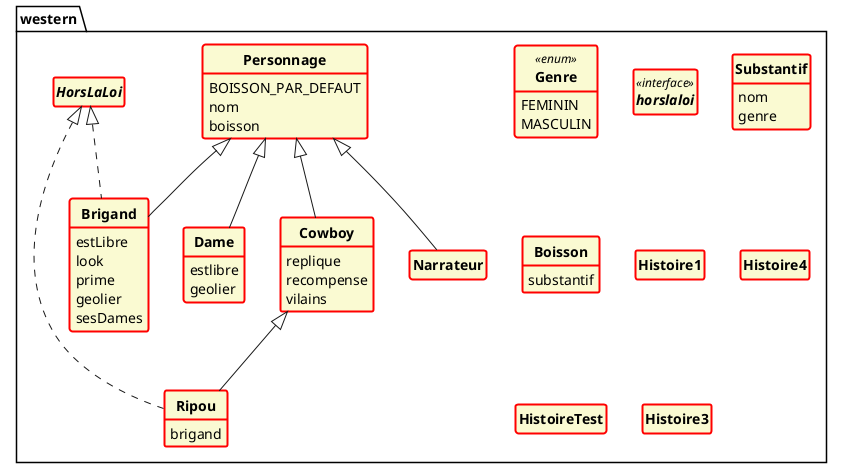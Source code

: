 @startuml

'Code généré automatiquement ;>
skinparam style strictuml
hide empty members
skinparam classAttributeIconSize 0
skinparam classFontStyle Bold
skinparam classbackgroundColor LightGoldenRodYellow
skinparam classbordercolor red
skinparam classattribute none
skinparam classborderthickness 2

package western{
enum Genre <<enum>> {
	FEMININ
	MASCULIN

}
interface horslaloi <<interface>> {}
class Substantif {
	nom
	genre
}
class Personnage {
	BOISSON_PAR_DEFAUT
	nom
	boisson
}
class Boisson {
	substantif
}
class Histoire1 {
}
class Histoire4 {
}
class Cowboy extends western.Personnage {
	replique
	recompense
	vilains
}
class HistoireTest {
}
class Histoire3 {
}
class Brigand extends western.Personnage implements western.HorsLaLoi {
	estLibre
	look
	prime
	geolier
	sesDames
}
class Ripou extends western.Cowboy implements western.HorsLaLoi {
	brigand
}
class Narrateur extends western.Personnage {
}
class Dame extends western.Personnage {
	estlibre
	geolier
}
}


@enduml